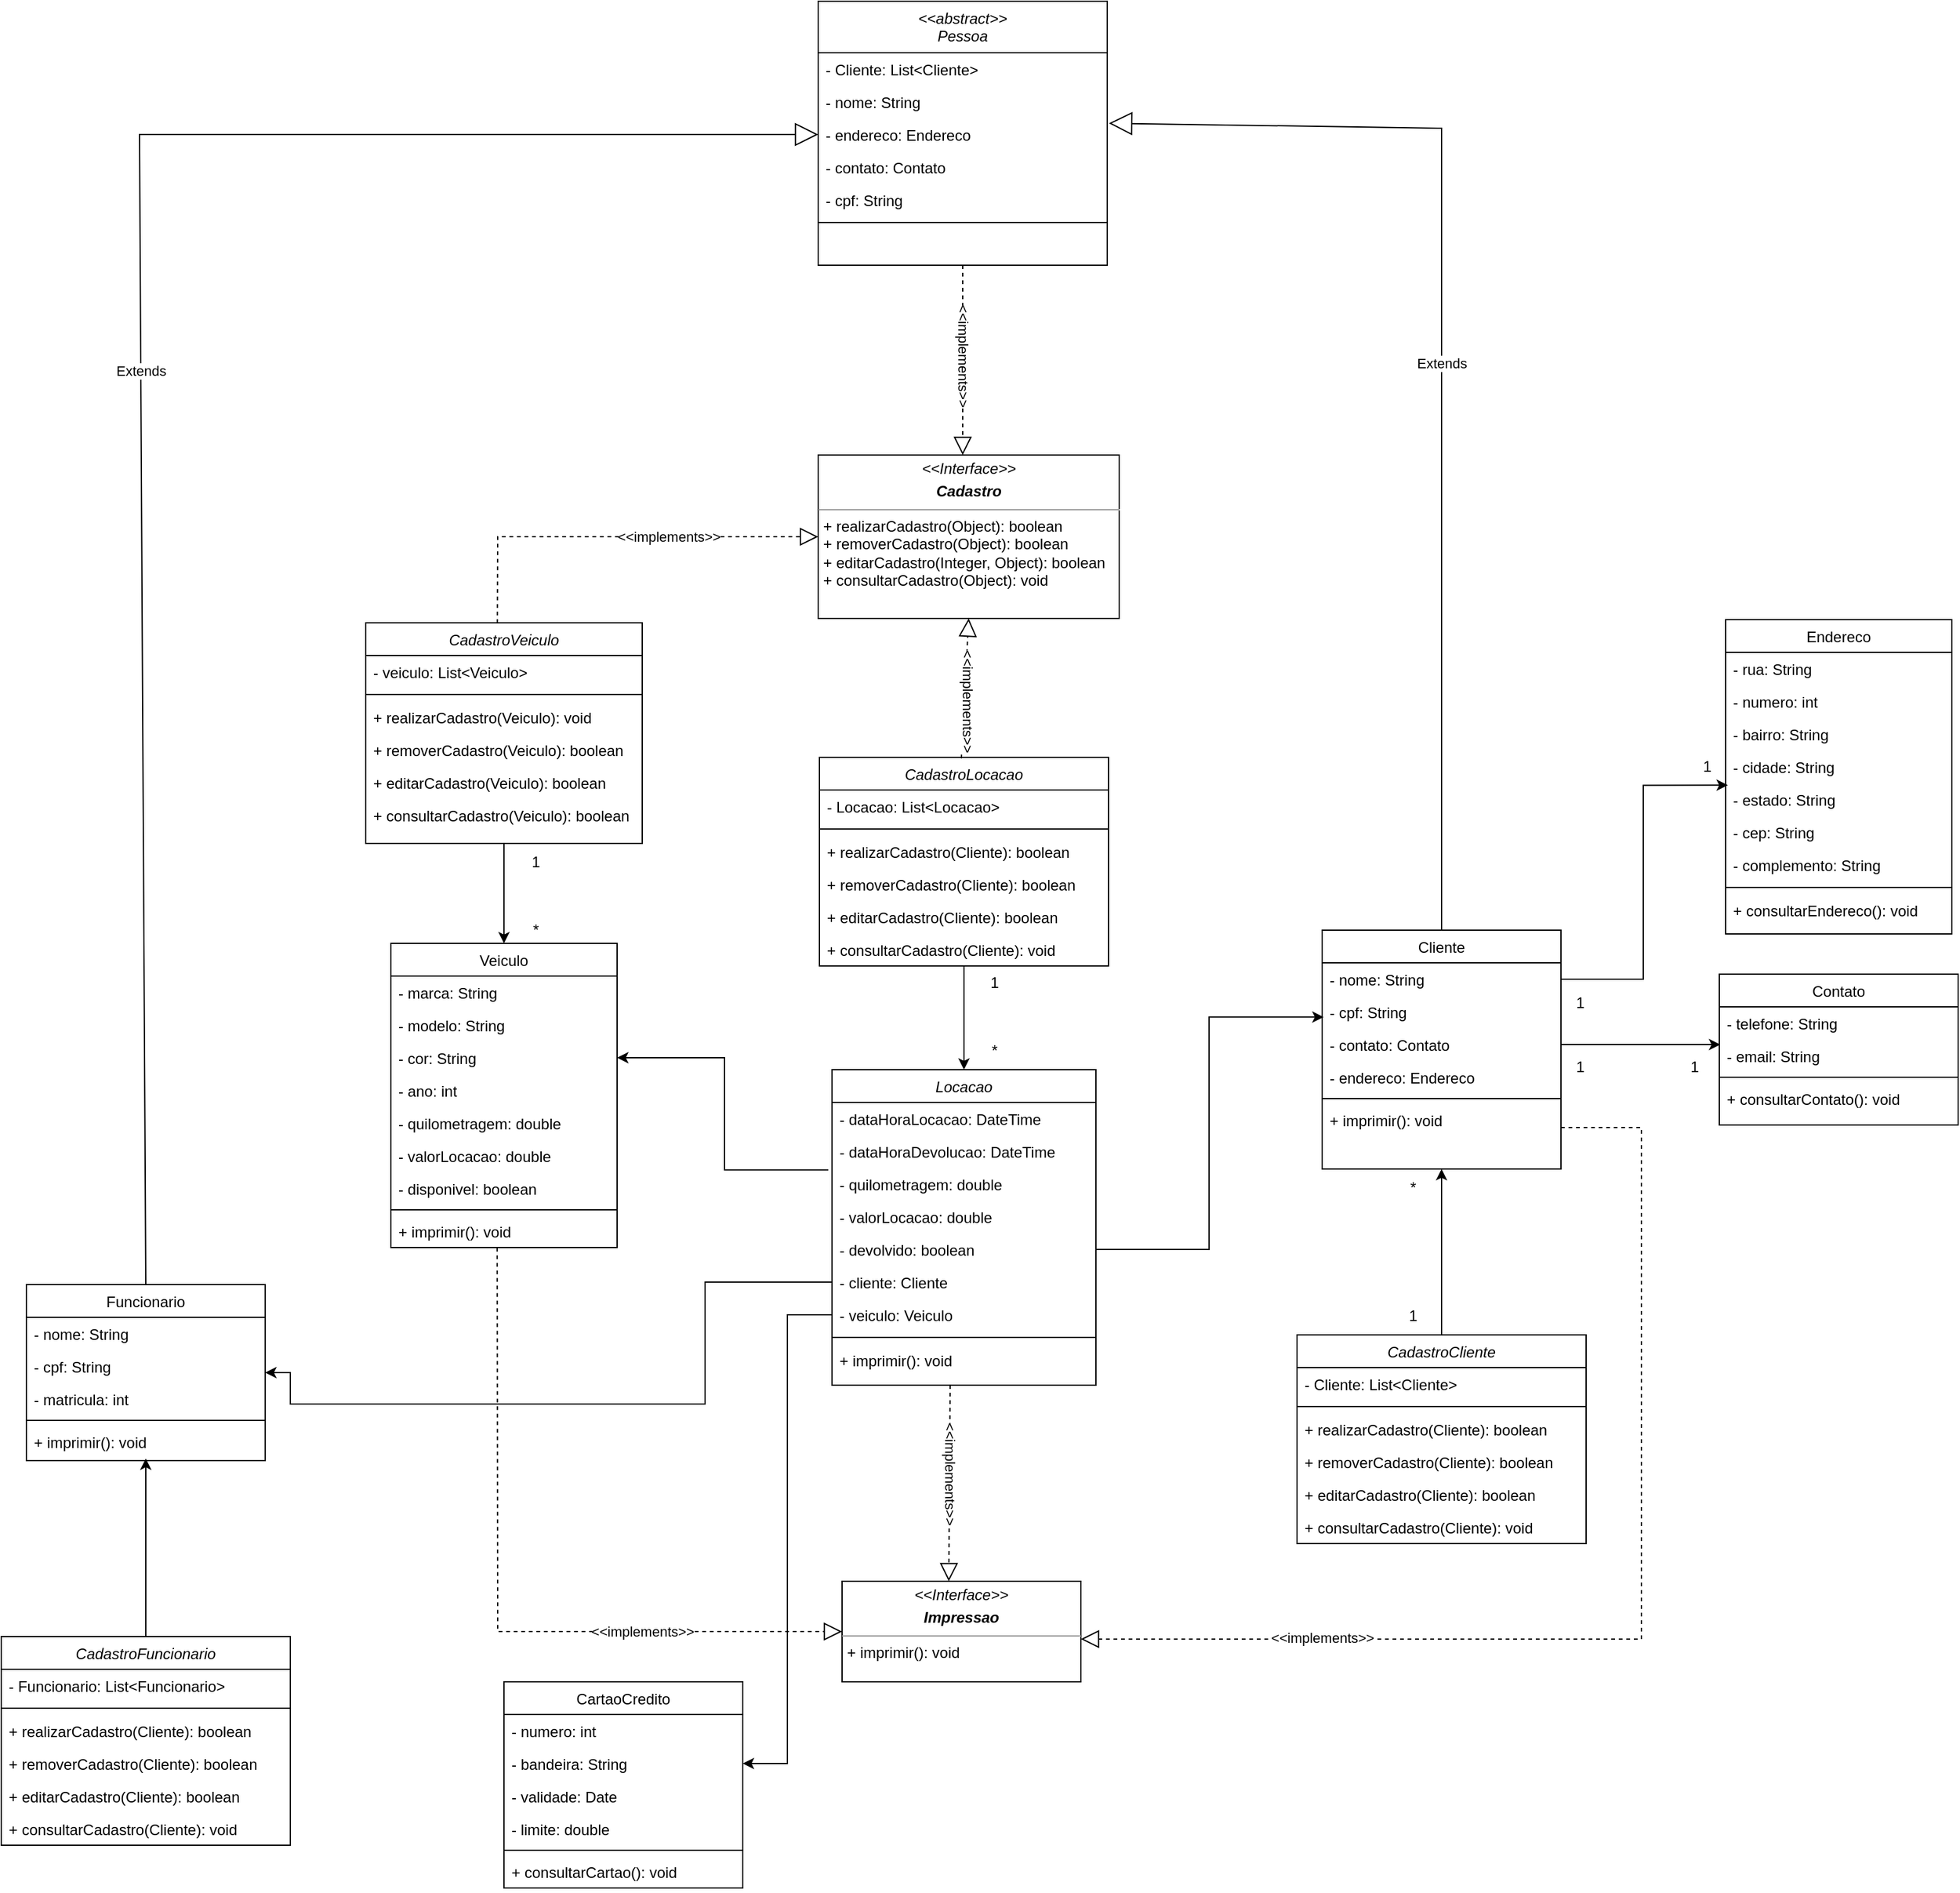 <mxfile version="20.4.0" type="device"><diagram id="C5RBs43oDa-KdzZeNtuy" name="Page-1"><mxGraphModel dx="471" dy="1360" grid="1" gridSize="10" guides="1" tooltips="1" connect="1" arrows="1" fold="1" page="1" pageScale="1" pageWidth="827" pageHeight="1169" math="0" shadow="0"><root><mxCell id="WIyWlLk6GJQsqaUBKTNV-0"/><mxCell id="WIyWlLk6GJQsqaUBKTNV-1" parent="WIyWlLk6GJQsqaUBKTNV-0"/><mxCell id="zkfFHV4jXpPFQw0GAbJ--0" value="Locacao" style="swimlane;fontStyle=2;align=center;verticalAlign=top;childLayout=stackLayout;horizontal=1;startSize=26;horizontalStack=0;resizeParent=1;resizeLast=0;collapsible=1;marginBottom=0;rounded=0;shadow=0;strokeWidth=1;" parent="WIyWlLk6GJQsqaUBKTNV-1" vertex="1"><mxGeometry x="761" y="539" width="210" height="251" as="geometry"><mxRectangle x="230" y="140" width="160" height="26" as="alternateBounds"/></mxGeometry></mxCell><mxCell id="zkfFHV4jXpPFQw0GAbJ--1" value="- dataHoraLocacao: DateTime" style="text;align=left;verticalAlign=top;spacingLeft=4;spacingRight=4;overflow=hidden;rotatable=0;points=[[0,0.5],[1,0.5]];portConstraint=eastwest;" parent="zkfFHV4jXpPFQw0GAbJ--0" vertex="1"><mxGeometry y="26" width="210" height="26" as="geometry"/></mxCell><mxCell id="zkfFHV4jXpPFQw0GAbJ--2" value="- dataHoraDevolucao: DateTime" style="text;align=left;verticalAlign=top;spacingLeft=4;spacingRight=4;overflow=hidden;rotatable=0;points=[[0,0.5],[1,0.5]];portConstraint=eastwest;rounded=0;shadow=0;html=0;" parent="zkfFHV4jXpPFQw0GAbJ--0" vertex="1"><mxGeometry y="52" width="210" height="26" as="geometry"/></mxCell><mxCell id="zkfFHV4jXpPFQw0GAbJ--3" value="- quilometragem: double" style="text;align=left;verticalAlign=top;spacingLeft=4;spacingRight=4;overflow=hidden;rotatable=0;points=[[0,0.5],[1,0.5]];portConstraint=eastwest;rounded=0;shadow=0;html=0;" parent="zkfFHV4jXpPFQw0GAbJ--0" vertex="1"><mxGeometry y="78" width="210" height="26" as="geometry"/></mxCell><mxCell id="_Q_hSxF_8a4slkH18gE_-20" value="- valorLocacao: double" style="text;align=left;verticalAlign=top;spacingLeft=4;spacingRight=4;overflow=hidden;rotatable=0;points=[[0,0.5],[1,0.5]];portConstraint=eastwest;rounded=0;shadow=0;html=0;" parent="zkfFHV4jXpPFQw0GAbJ--0" vertex="1"><mxGeometry y="104" width="210" height="26" as="geometry"/></mxCell><mxCell id="_Q_hSxF_8a4slkH18gE_-21" value="- devolvido: boolean" style="text;align=left;verticalAlign=top;spacingLeft=4;spacingRight=4;overflow=hidden;rotatable=0;points=[[0,0.5],[1,0.5]];portConstraint=eastwest;rounded=0;shadow=0;html=0;" parent="zkfFHV4jXpPFQw0GAbJ--0" vertex="1"><mxGeometry y="130" width="210" height="26" as="geometry"/></mxCell><mxCell id="_Q_hSxF_8a4slkH18gE_-22" value="- cliente: Cliente" style="text;align=left;verticalAlign=top;spacingLeft=4;spacingRight=4;overflow=hidden;rotatable=0;points=[[0,0.5],[1,0.5]];portConstraint=eastwest;rounded=0;shadow=0;html=0;" parent="zkfFHV4jXpPFQw0GAbJ--0" vertex="1"><mxGeometry y="156" width="210" height="26" as="geometry"/></mxCell><mxCell id="_Q_hSxF_8a4slkH18gE_-23" value="- veiculo: Veiculo" style="text;align=left;verticalAlign=top;spacingLeft=4;spacingRight=4;overflow=hidden;rotatable=0;points=[[0,0.5],[1,0.5]];portConstraint=eastwest;rounded=0;shadow=0;html=0;" parent="zkfFHV4jXpPFQw0GAbJ--0" vertex="1"><mxGeometry y="182" width="210" height="26" as="geometry"/></mxCell><mxCell id="zkfFHV4jXpPFQw0GAbJ--4" value="" style="line;html=1;strokeWidth=1;align=left;verticalAlign=middle;spacingTop=-1;spacingLeft=3;spacingRight=3;rotatable=0;labelPosition=right;points=[];portConstraint=eastwest;" parent="zkfFHV4jXpPFQw0GAbJ--0" vertex="1"><mxGeometry y="208" width="210" height="10" as="geometry"/></mxCell><mxCell id="A6LxUW8nkAcVUWjHIqVS-30" value="+ imprimir(): void&#10;" style="text;align=left;verticalAlign=top;spacingLeft=4;spacingRight=4;overflow=hidden;rotatable=0;points=[[0,0.5],[1,0.5]];portConstraint=eastwest;" vertex="1" parent="zkfFHV4jXpPFQw0GAbJ--0"><mxGeometry y="218" width="210" height="26" as="geometry"/></mxCell><mxCell id="zkfFHV4jXpPFQw0GAbJ--6" value="Veiculo" style="swimlane;fontStyle=0;align=center;verticalAlign=top;childLayout=stackLayout;horizontal=1;startSize=26;horizontalStack=0;resizeParent=1;resizeLast=0;collapsible=1;marginBottom=0;rounded=0;shadow=0;strokeWidth=1;" parent="WIyWlLk6GJQsqaUBKTNV-1" vertex="1"><mxGeometry x="410" y="438.5" width="180" height="242" as="geometry"><mxRectangle x="130" y="380" width="160" height="26" as="alternateBounds"/></mxGeometry></mxCell><mxCell id="zkfFHV4jXpPFQw0GAbJ--7" value="- marca: String" style="text;align=left;verticalAlign=top;spacingLeft=4;spacingRight=4;overflow=hidden;rotatable=0;points=[[0,0.5],[1,0.5]];portConstraint=eastwest;" parent="zkfFHV4jXpPFQw0GAbJ--6" vertex="1"><mxGeometry y="26" width="180" height="26" as="geometry"/></mxCell><mxCell id="zkfFHV4jXpPFQw0GAbJ--8" value="- modelo: String" style="text;align=left;verticalAlign=top;spacingLeft=4;spacingRight=4;overflow=hidden;rotatable=0;points=[[0,0.5],[1,0.5]];portConstraint=eastwest;rounded=0;shadow=0;html=0;" parent="zkfFHV4jXpPFQw0GAbJ--6" vertex="1"><mxGeometry y="52" width="180" height="26" as="geometry"/></mxCell><mxCell id="_Q_hSxF_8a4slkH18gE_-10" value="- cor: String" style="text;align=left;verticalAlign=top;spacingLeft=4;spacingRight=4;overflow=hidden;rotatable=0;points=[[0,0.5],[1,0.5]];portConstraint=eastwest;" parent="zkfFHV4jXpPFQw0GAbJ--6" vertex="1"><mxGeometry y="78" width="180" height="26" as="geometry"/></mxCell><mxCell id="_Q_hSxF_8a4slkH18gE_-13" value="- ano: int" style="text;align=left;verticalAlign=top;spacingLeft=4;spacingRight=4;overflow=hidden;rotatable=0;points=[[0,0.5],[1,0.5]];portConstraint=eastwest;" parent="zkfFHV4jXpPFQw0GAbJ--6" vertex="1"><mxGeometry y="104" width="180" height="26" as="geometry"/></mxCell><mxCell id="_Q_hSxF_8a4slkH18gE_-12" value="- quilometragem: double" style="text;align=left;verticalAlign=top;spacingLeft=4;spacingRight=4;overflow=hidden;rotatable=0;points=[[0,0.5],[1,0.5]];portConstraint=eastwest;" parent="zkfFHV4jXpPFQw0GAbJ--6" vertex="1"><mxGeometry y="130" width="180" height="26" as="geometry"/></mxCell><mxCell id="0unhIyYzkTgZOt4QVJl3-0" value="- valorLocacao: double" style="text;align=left;verticalAlign=top;spacingLeft=4;spacingRight=4;overflow=hidden;rotatable=0;points=[[0,0.5],[1,0.5]];portConstraint=eastwest;" parent="zkfFHV4jXpPFQw0GAbJ--6" vertex="1"><mxGeometry y="156" width="180" height="26" as="geometry"/></mxCell><mxCell id="_Q_hSxF_8a4slkH18gE_-11" value="- disponivel: boolean" style="text;align=left;verticalAlign=top;spacingLeft=4;spacingRight=4;overflow=hidden;rotatable=0;points=[[0,0.5],[1,0.5]];portConstraint=eastwest;" parent="zkfFHV4jXpPFQw0GAbJ--6" vertex="1"><mxGeometry y="182" width="180" height="26" as="geometry"/></mxCell><mxCell id="zkfFHV4jXpPFQw0GAbJ--9" value="" style="line;html=1;strokeWidth=1;align=left;verticalAlign=middle;spacingTop=-1;spacingLeft=3;spacingRight=3;rotatable=0;labelPosition=right;points=[];portConstraint=eastwest;" parent="zkfFHV4jXpPFQw0GAbJ--6" vertex="1"><mxGeometry y="208" width="180" height="8" as="geometry"/></mxCell><mxCell id="_Q_hSxF_8a4slkH18gE_-15" value="+ imprimir(): void&#10;" style="text;align=left;verticalAlign=top;spacingLeft=4;spacingRight=4;overflow=hidden;rotatable=0;points=[[0,0.5],[1,0.5]];portConstraint=eastwest;" parent="zkfFHV4jXpPFQw0GAbJ--6" vertex="1"><mxGeometry y="216" width="180" height="26" as="geometry"/></mxCell><mxCell id="zkfFHV4jXpPFQw0GAbJ--13" value="Endereco" style="swimlane;fontStyle=0;align=center;verticalAlign=top;childLayout=stackLayout;horizontal=1;startSize=26;horizontalStack=0;resizeParent=1;resizeLast=0;collapsible=1;marginBottom=0;rounded=0;shadow=0;strokeWidth=1;" parent="WIyWlLk6GJQsqaUBKTNV-1" vertex="1"><mxGeometry x="1472" y="181" width="180" height="250" as="geometry"><mxRectangle x="340" y="380" width="170" height="26" as="alternateBounds"/></mxGeometry></mxCell><mxCell id="_Q_hSxF_8a4slkH18gE_-43" value="- rua: String" style="text;align=left;verticalAlign=top;spacingLeft=4;spacingRight=4;overflow=hidden;rotatable=0;points=[[0,0.5],[1,0.5]];portConstraint=eastwest;rounded=0;shadow=0;html=0;" parent="zkfFHV4jXpPFQw0GAbJ--13" vertex="1"><mxGeometry y="26" width="180" height="26" as="geometry"/></mxCell><mxCell id="_Q_hSxF_8a4slkH18gE_-42" value="- numero: int" style="text;align=left;verticalAlign=top;spacingLeft=4;spacingRight=4;overflow=hidden;rotatable=0;points=[[0,0.5],[1,0.5]];portConstraint=eastwest;rounded=0;shadow=0;html=0;" parent="zkfFHV4jXpPFQw0GAbJ--13" vertex="1"><mxGeometry y="52" width="180" height="26" as="geometry"/></mxCell><mxCell id="_Q_hSxF_8a4slkH18gE_-41" value="- bairro: String" style="text;align=left;verticalAlign=top;spacingLeft=4;spacingRight=4;overflow=hidden;rotatable=0;points=[[0,0.5],[1,0.5]];portConstraint=eastwest;rounded=0;shadow=0;html=0;" parent="zkfFHV4jXpPFQw0GAbJ--13" vertex="1"><mxGeometry y="78" width="180" height="26" as="geometry"/></mxCell><mxCell id="_Q_hSxF_8a4slkH18gE_-40" value="- cidade: String" style="text;align=left;verticalAlign=top;spacingLeft=4;spacingRight=4;overflow=hidden;rotatable=0;points=[[0,0.5],[1,0.5]];portConstraint=eastwest;" parent="zkfFHV4jXpPFQw0GAbJ--13" vertex="1"><mxGeometry y="104" width="180" height="26" as="geometry"/></mxCell><mxCell id="_Q_hSxF_8a4slkH18gE_-44" value="- estado: String" style="text;align=left;verticalAlign=top;spacingLeft=4;spacingRight=4;overflow=hidden;rotatable=0;points=[[0,0.5],[1,0.5]];portConstraint=eastwest;" parent="zkfFHV4jXpPFQw0GAbJ--13" vertex="1"><mxGeometry y="130" width="180" height="26" as="geometry"/></mxCell><mxCell id="_Q_hSxF_8a4slkH18gE_-45" value="- cep: String" style="text;align=left;verticalAlign=top;spacingLeft=4;spacingRight=4;overflow=hidden;rotatable=0;points=[[0,0.5],[1,0.5]];portConstraint=eastwest;" parent="zkfFHV4jXpPFQw0GAbJ--13" vertex="1"><mxGeometry y="156" width="180" height="26" as="geometry"/></mxCell><mxCell id="_Q_hSxF_8a4slkH18gE_-46" value="- complemento: String" style="text;align=left;verticalAlign=top;spacingLeft=4;spacingRight=4;overflow=hidden;rotatable=0;points=[[0,0.5],[1,0.5]];portConstraint=eastwest;" parent="zkfFHV4jXpPFQw0GAbJ--13" vertex="1"><mxGeometry y="182" width="180" height="26" as="geometry"/></mxCell><mxCell id="zkfFHV4jXpPFQw0GAbJ--15" value="" style="line;html=1;strokeWidth=1;align=left;verticalAlign=middle;spacingTop=-1;spacingLeft=3;spacingRight=3;rotatable=0;labelPosition=right;points=[];portConstraint=eastwest;" parent="zkfFHV4jXpPFQw0GAbJ--13" vertex="1"><mxGeometry y="208" width="180" height="10" as="geometry"/></mxCell><mxCell id="_Q_hSxF_8a4slkH18gE_-47" value="+ consultarEndereco(): void&#10;" style="text;align=left;verticalAlign=top;spacingLeft=4;spacingRight=4;overflow=hidden;rotatable=0;points=[[0,0.5],[1,0.5]];portConstraint=eastwest;" parent="zkfFHV4jXpPFQw0GAbJ--13" vertex="1"><mxGeometry y="218" width="180" height="26" as="geometry"/></mxCell><mxCell id="zkfFHV4jXpPFQw0GAbJ--17" value="Cliente" style="swimlane;fontStyle=0;align=center;verticalAlign=top;childLayout=stackLayout;horizontal=1;startSize=26;horizontalStack=0;resizeParent=1;resizeLast=0;collapsible=1;marginBottom=0;rounded=0;shadow=0;strokeWidth=1;" parent="WIyWlLk6GJQsqaUBKTNV-1" vertex="1"><mxGeometry x="1151" y="428" width="190" height="190" as="geometry"><mxRectangle x="550" y="140" width="160" height="26" as="alternateBounds"/></mxGeometry></mxCell><mxCell id="zkfFHV4jXpPFQw0GAbJ--18" value="- nome: String" style="text;align=left;verticalAlign=top;spacingLeft=4;spacingRight=4;overflow=hidden;rotatable=0;points=[[0,0.5],[1,0.5]];portConstraint=eastwest;" parent="zkfFHV4jXpPFQw0GAbJ--17" vertex="1"><mxGeometry y="26" width="190" height="26" as="geometry"/></mxCell><mxCell id="zkfFHV4jXpPFQw0GAbJ--19" value="- cpf: String" style="text;align=left;verticalAlign=top;spacingLeft=4;spacingRight=4;overflow=hidden;rotatable=0;points=[[0,0.5],[1,0.5]];portConstraint=eastwest;rounded=0;shadow=0;html=0;" parent="zkfFHV4jXpPFQw0GAbJ--17" vertex="1"><mxGeometry y="52" width="190" height="26" as="geometry"/></mxCell><mxCell id="zkfFHV4jXpPFQw0GAbJ--20" value="- contato: Contato" style="text;align=left;verticalAlign=top;spacingLeft=4;spacingRight=4;overflow=hidden;rotatable=0;points=[[0,0.5],[1,0.5]];portConstraint=eastwest;rounded=0;shadow=0;html=0;" parent="zkfFHV4jXpPFQw0GAbJ--17" vertex="1"><mxGeometry y="78" width="190" height="26" as="geometry"/></mxCell><mxCell id="zkfFHV4jXpPFQw0GAbJ--21" value="- endereco: Endereco" style="text;align=left;verticalAlign=top;spacingLeft=4;spacingRight=4;overflow=hidden;rotatable=0;points=[[0,0.5],[1,0.5]];portConstraint=eastwest;rounded=0;shadow=0;html=0;" parent="zkfFHV4jXpPFQw0GAbJ--17" vertex="1"><mxGeometry y="104" width="190" height="26" as="geometry"/></mxCell><mxCell id="zkfFHV4jXpPFQw0GAbJ--23" value="" style="line;html=1;strokeWidth=1;align=left;verticalAlign=middle;spacingTop=-1;spacingLeft=3;spacingRight=3;rotatable=0;labelPosition=right;points=[];portConstraint=eastwest;" parent="zkfFHV4jXpPFQw0GAbJ--17" vertex="1"><mxGeometry y="130" width="190" height="8" as="geometry"/></mxCell><mxCell id="zkfFHV4jXpPFQw0GAbJ--25" value="+ imprimir(): void&#10;" style="text;align=left;verticalAlign=top;spacingLeft=4;spacingRight=4;overflow=hidden;rotatable=0;points=[[0,0.5],[1,0.5]];portConstraint=eastwest;" parent="zkfFHV4jXpPFQw0GAbJ--17" vertex="1"><mxGeometry y="138" width="190" height="26" as="geometry"/></mxCell><mxCell id="_Q_hSxF_8a4slkH18gE_-1" value="Contato" style="swimlane;fontStyle=0;align=center;verticalAlign=top;childLayout=stackLayout;horizontal=1;startSize=26;horizontalStack=0;resizeParent=1;resizeLast=0;collapsible=1;marginBottom=0;rounded=0;shadow=0;strokeWidth=1;" parent="WIyWlLk6GJQsqaUBKTNV-1" vertex="1"><mxGeometry x="1467" y="463" width="190" height="120" as="geometry"><mxRectangle x="340" y="380" width="170" height="26" as="alternateBounds"/></mxGeometry></mxCell><mxCell id="_Q_hSxF_8a4slkH18gE_-35" value="- telefone: String" style="text;align=left;verticalAlign=top;spacingLeft=4;spacingRight=4;overflow=hidden;rotatable=0;points=[[0,0.5],[1,0.5]];portConstraint=eastwest;" parent="_Q_hSxF_8a4slkH18gE_-1" vertex="1"><mxGeometry y="26" width="190" height="26" as="geometry"/></mxCell><mxCell id="_Q_hSxF_8a4slkH18gE_-36" value="- email: String" style="text;align=left;verticalAlign=top;spacingLeft=4;spacingRight=4;overflow=hidden;rotatable=0;points=[[0,0.5],[1,0.5]];portConstraint=eastwest;rounded=0;shadow=0;html=0;" parent="_Q_hSxF_8a4slkH18gE_-1" vertex="1"><mxGeometry y="52" width="190" height="26" as="geometry"/></mxCell><mxCell id="_Q_hSxF_8a4slkH18gE_-3" value="" style="line;html=1;strokeWidth=1;align=left;verticalAlign=middle;spacingTop=-1;spacingLeft=3;spacingRight=3;rotatable=0;labelPosition=right;points=[];portConstraint=eastwest;" parent="_Q_hSxF_8a4slkH18gE_-1" vertex="1"><mxGeometry y="78" width="190" height="8" as="geometry"/></mxCell><mxCell id="_Q_hSxF_8a4slkH18gE_-39" value="+ consultarContato(): void&#10;" style="text;align=left;verticalAlign=top;spacingLeft=4;spacingRight=4;overflow=hidden;rotatable=0;points=[[0,0.5],[1,0.5]];portConstraint=eastwest;" parent="_Q_hSxF_8a4slkH18gE_-1" vertex="1"><mxGeometry y="86" width="190" height="26" as="geometry"/></mxCell><mxCell id="_Q_hSxF_8a4slkH18gE_-86" style="edgeStyle=orthogonalEdgeStyle;rounded=0;orthogonalLoop=1;jettySize=auto;html=1;entryX=0.5;entryY=0;entryDx=0;entryDy=0;" parent="WIyWlLk6GJQsqaUBKTNV-1" source="_Q_hSxF_8a4slkH18gE_-50" target="zkfFHV4jXpPFQw0GAbJ--6" edge="1"><mxGeometry relative="1" as="geometry"/></mxCell><mxCell id="_Q_hSxF_8a4slkH18gE_-50" value="CadastroVeiculo" style="swimlane;fontStyle=2;align=center;verticalAlign=top;childLayout=stackLayout;horizontal=1;startSize=26;horizontalStack=0;resizeParent=1;resizeLast=0;collapsible=1;marginBottom=0;rounded=0;shadow=0;strokeWidth=1;" parent="WIyWlLk6GJQsqaUBKTNV-1" vertex="1"><mxGeometry x="390" y="183.5" width="220" height="175.5" as="geometry"><mxRectangle x="230" y="140" width="160" height="26" as="alternateBounds"/></mxGeometry></mxCell><mxCell id="_Q_hSxF_8a4slkH18gE_-51" value="- veiculo: List&lt;Veiculo&gt;" style="text;align=left;verticalAlign=top;spacingLeft=4;spacingRight=4;overflow=hidden;rotatable=0;points=[[0,0.5],[1,0.5]];portConstraint=eastwest;" parent="_Q_hSxF_8a4slkH18gE_-50" vertex="1"><mxGeometry y="26" width="220" height="26" as="geometry"/></mxCell><mxCell id="_Q_hSxF_8a4slkH18gE_-58" value="" style="line;html=1;strokeWidth=1;align=left;verticalAlign=middle;spacingTop=-1;spacingLeft=3;spacingRight=3;rotatable=0;labelPosition=right;points=[];portConstraint=eastwest;" parent="_Q_hSxF_8a4slkH18gE_-50" vertex="1"><mxGeometry y="52" width="220" height="10" as="geometry"/></mxCell><mxCell id="A6LxUW8nkAcVUWjHIqVS-10" value="+ realizarCadastro(Veiculo): void" style="text;align=left;verticalAlign=top;spacingLeft=4;spacingRight=4;overflow=hidden;rotatable=0;points=[[0,0.5],[1,0.5]];portConstraint=eastwest;rounded=0;shadow=0;html=0;" vertex="1" parent="_Q_hSxF_8a4slkH18gE_-50"><mxGeometry y="62" width="220" height="26" as="geometry"/></mxCell><mxCell id="A6LxUW8nkAcVUWjHIqVS-8" value="+ removerCadastro(Veiculo): boolean" style="text;align=left;verticalAlign=top;spacingLeft=4;spacingRight=4;overflow=hidden;rotatable=0;points=[[0,0.5],[1,0.5]];portConstraint=eastwest;rounded=0;shadow=0;html=0;" vertex="1" parent="_Q_hSxF_8a4slkH18gE_-50"><mxGeometry y="88" width="220" height="26" as="geometry"/></mxCell><mxCell id="A6LxUW8nkAcVUWjHIqVS-9" value="+ editarCadastro(Veiculo): boolean" style="text;align=left;verticalAlign=top;spacingLeft=4;spacingRight=4;overflow=hidden;rotatable=0;points=[[0,0.5],[1,0.5]];portConstraint=eastwest;rounded=0;shadow=0;html=0;" vertex="1" parent="_Q_hSxF_8a4slkH18gE_-50"><mxGeometry y="114" width="220" height="26" as="geometry"/></mxCell><mxCell id="A6LxUW8nkAcVUWjHIqVS-7" value="+ consultarCadastro(Veiculo): boolean" style="text;align=left;verticalAlign=top;spacingLeft=4;spacingRight=4;overflow=hidden;rotatable=0;points=[[0,0.5],[1,0.5]];portConstraint=eastwest;rounded=0;shadow=0;html=0;" vertex="1" parent="_Q_hSxF_8a4slkH18gE_-50"><mxGeometry y="140" width="220" height="26" as="geometry"/></mxCell><mxCell id="A6LxUW8nkAcVUWjHIqVS-84" style="edgeStyle=orthogonalEdgeStyle;rounded=0;orthogonalLoop=1;jettySize=auto;html=1;entryX=0.5;entryY=1;entryDx=0;entryDy=0;" edge="1" parent="WIyWlLk6GJQsqaUBKTNV-1" source="_Q_hSxF_8a4slkH18gE_-72" target="zkfFHV4jXpPFQw0GAbJ--17"><mxGeometry relative="1" as="geometry"/></mxCell><mxCell id="_Q_hSxF_8a4slkH18gE_-72" value="CadastroCliente" style="swimlane;fontStyle=2;align=center;verticalAlign=top;childLayout=stackLayout;horizontal=1;startSize=26;horizontalStack=0;resizeParent=1;resizeLast=0;collapsible=1;marginBottom=0;rounded=0;shadow=0;strokeWidth=1;" parent="WIyWlLk6GJQsqaUBKTNV-1" vertex="1"><mxGeometry x="1131" y="750" width="230" height="166" as="geometry"><mxRectangle x="230" y="140" width="160" height="26" as="alternateBounds"/></mxGeometry></mxCell><mxCell id="_Q_hSxF_8a4slkH18gE_-73" value="- Cliente: List&lt;Cliente&gt;" style="text;align=left;verticalAlign=top;spacingLeft=4;spacingRight=4;overflow=hidden;rotatable=0;points=[[0,0.5],[1,0.5]];portConstraint=eastwest;" parent="_Q_hSxF_8a4slkH18gE_-72" vertex="1"><mxGeometry y="26" width="230" height="26" as="geometry"/></mxCell><mxCell id="_Q_hSxF_8a4slkH18gE_-74" value="" style="line;html=1;strokeWidth=1;align=left;verticalAlign=middle;spacingTop=-1;spacingLeft=3;spacingRight=3;rotatable=0;labelPosition=right;points=[];portConstraint=eastwest;" parent="_Q_hSxF_8a4slkH18gE_-72" vertex="1"><mxGeometry y="52" width="230" height="10" as="geometry"/></mxCell><mxCell id="_Q_hSxF_8a4slkH18gE_-75" value="+ realizarCadastro(Cliente): boolean" style="text;align=left;verticalAlign=top;spacingLeft=4;spacingRight=4;overflow=hidden;rotatable=0;points=[[0,0.5],[1,0.5]];portConstraint=eastwest;rounded=0;shadow=0;html=0;" parent="_Q_hSxF_8a4slkH18gE_-72" vertex="1"><mxGeometry y="62" width="230" height="26" as="geometry"/></mxCell><mxCell id="_Q_hSxF_8a4slkH18gE_-76" value="+ removerCadastro(Cliente): boolean" style="text;align=left;verticalAlign=top;spacingLeft=4;spacingRight=4;overflow=hidden;rotatable=0;points=[[0,0.5],[1,0.5]];portConstraint=eastwest;rounded=0;shadow=0;html=0;" parent="_Q_hSxF_8a4slkH18gE_-72" vertex="1"><mxGeometry y="88" width="230" height="26" as="geometry"/></mxCell><mxCell id="4RBHg02hK_926Zraigby-2" value="+ editarCadastro(Cliente): boolean" style="text;align=left;verticalAlign=top;spacingLeft=4;spacingRight=4;overflow=hidden;rotatable=0;points=[[0,0.5],[1,0.5]];portConstraint=eastwest;rounded=0;shadow=0;html=0;" parent="_Q_hSxF_8a4slkH18gE_-72" vertex="1"><mxGeometry y="114" width="230" height="26" as="geometry"/></mxCell><mxCell id="A6LxUW8nkAcVUWjHIqVS-5" value="+ consultarCadastro(Cliente): void" style="text;align=left;verticalAlign=top;spacingLeft=4;spacingRight=4;overflow=hidden;rotatable=0;points=[[0,0.5],[1,0.5]];portConstraint=eastwest;rounded=0;shadow=0;html=0;" vertex="1" parent="_Q_hSxF_8a4slkH18gE_-72"><mxGeometry y="140" width="230" height="26" as="geometry"/></mxCell><mxCell id="4RBHg02hK_926Zraigby-4" value="*" style="text;html=1;align=center;verticalAlign=middle;resizable=0;points=[];autosize=1;strokeColor=none;fillColor=none;" parent="WIyWlLk6GJQsqaUBKTNV-1" vertex="1"><mxGeometry x="510" y="412.5" width="30" height="30" as="geometry"/></mxCell><mxCell id="4RBHg02hK_926Zraigby-5" value="1" style="text;html=1;align=center;verticalAlign=middle;resizable=0;points=[];autosize=1;strokeColor=none;fillColor=none;" parent="WIyWlLk6GJQsqaUBKTNV-1" vertex="1"><mxGeometry x="510" y="358.5" width="30" height="30" as="geometry"/></mxCell><mxCell id="4RBHg02hK_926Zraigby-12" style="edgeStyle=orthogonalEdgeStyle;rounded=0;orthogonalLoop=1;jettySize=auto;html=1;entryX=0.01;entryY=0.064;entryDx=0;entryDy=0;entryPerimeter=0;exitX=1;exitY=0.5;exitDx=0;exitDy=0;" parent="WIyWlLk6GJQsqaUBKTNV-1" source="zkfFHV4jXpPFQw0GAbJ--18" target="_Q_hSxF_8a4slkH18gE_-44" edge="1"><mxGeometry relative="1" as="geometry"/></mxCell><mxCell id="4RBHg02hK_926Zraigby-14" value="*" style="text;html=1;align=center;verticalAlign=middle;resizable=0;points=[];autosize=1;strokeColor=none;fillColor=none;" parent="WIyWlLk6GJQsqaUBKTNV-1" vertex="1"><mxGeometry x="1208" y="618" width="30" height="30" as="geometry"/></mxCell><mxCell id="4RBHg02hK_926Zraigby-15" value="1" style="text;html=1;align=center;verticalAlign=middle;resizable=0;points=[];autosize=1;strokeColor=none;fillColor=none;" parent="WIyWlLk6GJQsqaUBKTNV-1" vertex="1"><mxGeometry x="1208" y="720" width="30" height="30" as="geometry"/></mxCell><mxCell id="4RBHg02hK_926Zraigby-16" value="1" style="text;html=1;align=center;verticalAlign=middle;resizable=0;points=[];autosize=1;strokeColor=none;fillColor=none;" parent="WIyWlLk6GJQsqaUBKTNV-1" vertex="1"><mxGeometry x="1432" y="522" width="30" height="30" as="geometry"/></mxCell><mxCell id="4RBHg02hK_926Zraigby-17" value="1" style="text;html=1;align=center;verticalAlign=middle;resizable=0;points=[];autosize=1;strokeColor=none;fillColor=none;" parent="WIyWlLk6GJQsqaUBKTNV-1" vertex="1"><mxGeometry x="1341" y="522" width="30" height="30" as="geometry"/></mxCell><mxCell id="LqCeeHbM7CTlr3A_OiLY-0" value="&lt;p style=&quot;margin:0px;margin-top:4px;text-align:center;&quot;&gt;&lt;i&gt;&amp;lt;&amp;lt;Interface&amp;gt;&amp;gt;&lt;/i&gt;&lt;br&gt;&lt;/p&gt;&lt;p style=&quot;margin:0px;margin-top:4px;text-align:center;&quot;&gt;&lt;i&gt;&lt;b&gt;Impressao&lt;/b&gt;&lt;/i&gt;&lt;/p&gt;&lt;hr size=&quot;1&quot;&gt;&lt;p style=&quot;margin:0px;margin-left:4px;&quot;&gt;+ imprimir(): void&lt;br&gt;&lt;/p&gt;" style="verticalAlign=top;align=left;overflow=fill;fontSize=12;fontFamily=Helvetica;html=1;" parent="WIyWlLk6GJQsqaUBKTNV-1" vertex="1"><mxGeometry x="769" y="946" width="190" height="80" as="geometry"/></mxCell><mxCell id="LqCeeHbM7CTlr3A_OiLY-1" value="" style="endArrow=block;dashed=1;endFill=0;endSize=12;html=1;rounded=0;entryX=0;entryY=0.5;entryDx=0;entryDy=0;exitX=0.47;exitY=1.01;exitDx=0;exitDy=0;exitPerimeter=0;" parent="WIyWlLk6GJQsqaUBKTNV-1" source="_Q_hSxF_8a4slkH18gE_-15" target="LqCeeHbM7CTlr3A_OiLY-0" edge="1"><mxGeometry width="160" relative="1" as="geometry"><mxPoint x="452" y="764" as="sourcePoint"/><mxPoint x="932" y="810" as="targetPoint"/><Array as="points"><mxPoint x="495" y="986"/></Array></mxGeometry></mxCell><mxCell id="LqCeeHbM7CTlr3A_OiLY-3" value="&amp;lt;&amp;lt;implements&amp;gt;&amp;gt;" style="edgeLabel;html=1;align=center;verticalAlign=middle;resizable=0;points=[];" parent="LqCeeHbM7CTlr3A_OiLY-1" vertex="1" connectable="0"><mxGeometry x="-0.111" y="-2" relative="1" as="geometry"><mxPoint x="117" y="47" as="offset"/></mxGeometry></mxCell><mxCell id="LqCeeHbM7CTlr3A_OiLY-5" value="&lt;p style=&quot;margin:0px;margin-top:4px;text-align:center;&quot;&gt;&lt;i&gt;&amp;lt;&amp;lt;Interface&amp;gt;&amp;gt;&lt;/i&gt;&lt;br&gt;&lt;/p&gt;&lt;p style=&quot;margin:0px;margin-top:4px;text-align:center;&quot;&gt;&lt;b&gt;&lt;i&gt;Cadastro&lt;/i&gt;&lt;/b&gt;&lt;/p&gt;&lt;hr size=&quot;1&quot;&gt;&lt;p style=&quot;margin:0px;margin-left:4px;&quot;&gt;&lt;span style=&quot;background-color: initial;&quot;&gt;+ realizarCadastro(Object): boolean&lt;/span&gt;&lt;/p&gt;&lt;p style=&quot;margin:0px;margin-left:4px;&quot;&gt;&lt;span style=&quot;background-color: initial;&quot;&gt;+ removerCadastro(Object): boolean&lt;/span&gt;&lt;/p&gt;&lt;p style=&quot;margin:0px;margin-left:4px;&quot;&gt;&lt;span style=&quot;background-color: initial;&quot;&gt;+ editarCadastro(Integer, Object): boolean&lt;/span&gt;&lt;/p&gt;&lt;p style=&quot;margin:0px;margin-left:4px;&quot;&gt;&lt;span style=&quot;background-color: initial;&quot;&gt;+ consultarCadastro(Object): void&lt;/span&gt;&lt;/p&gt;&lt;p style=&quot;margin:0px;margin-left:4px;&quot;&gt;&lt;br&gt;&lt;/p&gt;" style="verticalAlign=top;align=left;overflow=fill;fontSize=12;fontFamily=Helvetica;html=1;" parent="WIyWlLk6GJQsqaUBKTNV-1" vertex="1"><mxGeometry x="750" y="50" width="239.5" height="130" as="geometry"/></mxCell><mxCell id="LqCeeHbM7CTlr3A_OiLY-6" value="" style="endArrow=block;dashed=1;endFill=0;endSize=12;html=1;rounded=0;entryX=0;entryY=0.5;entryDx=0;entryDy=0;exitX=0.476;exitY=0.001;exitDx=0;exitDy=0;exitPerimeter=0;" parent="WIyWlLk6GJQsqaUBKTNV-1" target="LqCeeHbM7CTlr3A_OiLY-5" edge="1" source="_Q_hSxF_8a4slkH18gE_-50"><mxGeometry width="160" relative="1" as="geometry"><mxPoint x="495" y="180" as="sourcePoint"/><mxPoint x="924" y="310.5" as="targetPoint"/><Array as="points"><mxPoint x="495" y="115"/></Array></mxGeometry></mxCell><mxCell id="LqCeeHbM7CTlr3A_OiLY-7" value="&amp;lt;&amp;lt;implements&amp;gt;&amp;gt;" style="edgeLabel;html=1;align=center;verticalAlign=middle;resizable=0;points=[];" parent="LqCeeHbM7CTlr3A_OiLY-6" vertex="1" connectable="0"><mxGeometry x="-0.111" y="-2" relative="1" as="geometry"><mxPoint x="60" y="-2" as="offset"/></mxGeometry></mxCell><mxCell id="LqCeeHbM7CTlr3A_OiLY-8" value="" style="endArrow=block;dashed=1;endFill=0;endSize=12;html=1;rounded=0;exitX=0.5;exitY=1;exitDx=0;exitDy=0;" parent="WIyWlLk6GJQsqaUBKTNV-1" source="A6LxUW8nkAcVUWjHIqVS-70" edge="1"><mxGeometry width="160" relative="1" as="geometry"><mxPoint x="1212" y="300" as="sourcePoint"/><mxPoint x="865" y="50" as="targetPoint"/><Array as="points"/></mxGeometry></mxCell><mxCell id="LqCeeHbM7CTlr3A_OiLY-9" value="&amp;lt;&amp;lt;implements&amp;gt;&amp;gt;" style="edgeLabel;html=1;align=center;verticalAlign=middle;resizable=0;points=[];rotation=90;" parent="LqCeeHbM7CTlr3A_OiLY-8" vertex="1" connectable="0"><mxGeometry x="0.148" y="-2" relative="1" as="geometry"><mxPoint x="3" y="-15" as="offset"/></mxGeometry></mxCell><mxCell id="9Jxvygb9W7miGPINHpn5-2" value="1" style="text;html=1;align=center;verticalAlign=middle;resizable=0;points=[];autosize=1;strokeColor=none;fillColor=none;" parent="WIyWlLk6GJQsqaUBKTNV-1" vertex="1"><mxGeometry x="1341" y="471" width="30" height="30" as="geometry"/></mxCell><mxCell id="9Jxvygb9W7miGPINHpn5-3" value="1" style="text;html=1;align=center;verticalAlign=middle;resizable=0;points=[];autosize=1;strokeColor=none;fillColor=none;" parent="WIyWlLk6GJQsqaUBKTNV-1" vertex="1"><mxGeometry x="1442" y="282.5" width="30" height="30" as="geometry"/></mxCell><mxCell id="A6LxUW8nkAcVUWjHIqVS-3" style="edgeStyle=orthogonalEdgeStyle;rounded=0;orthogonalLoop=1;jettySize=auto;html=1;exitX=-0.014;exitY=0.068;exitDx=0;exitDy=0;exitPerimeter=0;" edge="1" parent="WIyWlLk6GJQsqaUBKTNV-1" source="zkfFHV4jXpPFQw0GAbJ--3" target="_Q_hSxF_8a4slkH18gE_-10"><mxGeometry relative="1" as="geometry"><mxPoint x="615.0" y="523" as="targetPoint"/></mxGeometry></mxCell><mxCell id="A6LxUW8nkAcVUWjHIqVS-4" style="edgeStyle=orthogonalEdgeStyle;rounded=0;orthogonalLoop=1;jettySize=auto;html=1;entryX=0.006;entryY=0.659;entryDx=0;entryDy=0;entryPerimeter=0;exitX=1;exitY=0.5;exitDx=0;exitDy=0;" edge="1" parent="WIyWlLk6GJQsqaUBKTNV-1" source="_Q_hSxF_8a4slkH18gE_-21" target="zkfFHV4jXpPFQw0GAbJ--19"><mxGeometry relative="1" as="geometry"/></mxCell><mxCell id="A6LxUW8nkAcVUWjHIqVS-24" style="edgeStyle=orthogonalEdgeStyle;rounded=0;orthogonalLoop=1;jettySize=auto;html=1;entryX=0.5;entryY=0;entryDx=0;entryDy=0;" edge="1" parent="WIyWlLk6GJQsqaUBKTNV-1" source="A6LxUW8nkAcVUWjHIqVS-15" target="zkfFHV4jXpPFQw0GAbJ--0"><mxGeometry relative="1" as="geometry"/></mxCell><mxCell id="A6LxUW8nkAcVUWjHIqVS-15" value="CadastroLocacao" style="swimlane;fontStyle=2;align=center;verticalAlign=top;childLayout=stackLayout;horizontal=1;startSize=26;horizontalStack=0;resizeParent=1;resizeLast=0;collapsible=1;marginBottom=0;rounded=0;shadow=0;strokeWidth=1;" vertex="1" parent="WIyWlLk6GJQsqaUBKTNV-1"><mxGeometry x="751" y="290.5" width="230" height="166" as="geometry"><mxRectangle x="230" y="140" width="160" height="26" as="alternateBounds"/></mxGeometry></mxCell><mxCell id="A6LxUW8nkAcVUWjHIqVS-16" value="- Locacao: List&lt;Locacao&gt;" style="text;align=left;verticalAlign=top;spacingLeft=4;spacingRight=4;overflow=hidden;rotatable=0;points=[[0,0.5],[1,0.5]];portConstraint=eastwest;" vertex="1" parent="A6LxUW8nkAcVUWjHIqVS-15"><mxGeometry y="26" width="230" height="26" as="geometry"/></mxCell><mxCell id="A6LxUW8nkAcVUWjHIqVS-17" value="" style="line;html=1;strokeWidth=1;align=left;verticalAlign=middle;spacingTop=-1;spacingLeft=3;spacingRight=3;rotatable=0;labelPosition=right;points=[];portConstraint=eastwest;" vertex="1" parent="A6LxUW8nkAcVUWjHIqVS-15"><mxGeometry y="52" width="230" height="10" as="geometry"/></mxCell><mxCell id="A6LxUW8nkAcVUWjHIqVS-18" value="+ realizarCadastro(Cliente): boolean" style="text;align=left;verticalAlign=top;spacingLeft=4;spacingRight=4;overflow=hidden;rotatable=0;points=[[0,0.5],[1,0.5]];portConstraint=eastwest;rounded=0;shadow=0;html=0;" vertex="1" parent="A6LxUW8nkAcVUWjHIqVS-15"><mxGeometry y="62" width="230" height="26" as="geometry"/></mxCell><mxCell id="A6LxUW8nkAcVUWjHIqVS-19" value="+ removerCadastro(Cliente): boolean" style="text;align=left;verticalAlign=top;spacingLeft=4;spacingRight=4;overflow=hidden;rotatable=0;points=[[0,0.5],[1,0.5]];portConstraint=eastwest;rounded=0;shadow=0;html=0;" vertex="1" parent="A6LxUW8nkAcVUWjHIqVS-15"><mxGeometry y="88" width="230" height="26" as="geometry"/></mxCell><mxCell id="A6LxUW8nkAcVUWjHIqVS-20" value="+ editarCadastro(Cliente): boolean" style="text;align=left;verticalAlign=top;spacingLeft=4;spacingRight=4;overflow=hidden;rotatable=0;points=[[0,0.5],[1,0.5]];portConstraint=eastwest;rounded=0;shadow=0;html=0;" vertex="1" parent="A6LxUW8nkAcVUWjHIqVS-15"><mxGeometry y="114" width="230" height="26" as="geometry"/></mxCell><mxCell id="A6LxUW8nkAcVUWjHIqVS-21" value="+ consultarCadastro(Cliente): void" style="text;align=left;verticalAlign=top;spacingLeft=4;spacingRight=4;overflow=hidden;rotatable=0;points=[[0,0.5],[1,0.5]];portConstraint=eastwest;rounded=0;shadow=0;html=0;" vertex="1" parent="A6LxUW8nkAcVUWjHIqVS-15"><mxGeometry y="140" width="230" height="26" as="geometry"/></mxCell><mxCell id="A6LxUW8nkAcVUWjHIqVS-22" value="" style="endArrow=block;dashed=1;endFill=0;endSize=12;html=1;rounded=0;entryX=0.5;entryY=1;entryDx=0;entryDy=0;exitX=0.491;exitY=0.005;exitDx=0;exitDy=0;exitPerimeter=0;" edge="1" parent="WIyWlLk6GJQsqaUBKTNV-1" source="A6LxUW8nkAcVUWjHIqVS-15" target="LqCeeHbM7CTlr3A_OiLY-5"><mxGeometry width="160" relative="1" as="geometry"><mxPoint x="1107.25" y="282.5" as="sourcePoint"/><mxPoint x="845" y="177.5" as="targetPoint"/><Array as="points"/></mxGeometry></mxCell><mxCell id="A6LxUW8nkAcVUWjHIqVS-23" value="&amp;lt;&amp;lt;implements&amp;gt;&amp;gt;" style="edgeLabel;html=1;align=center;verticalAlign=middle;resizable=0;points=[];rotation=90;" vertex="1" connectable="0" parent="A6LxUW8nkAcVUWjHIqVS-22"><mxGeometry x="0.148" y="-2" relative="1" as="geometry"><mxPoint y="18" as="offset"/></mxGeometry></mxCell><mxCell id="A6LxUW8nkAcVUWjHIqVS-25" value="*" style="text;html=1;align=center;verticalAlign=middle;resizable=0;points=[];autosize=1;strokeColor=none;fillColor=none;" vertex="1" parent="WIyWlLk6GJQsqaUBKTNV-1"><mxGeometry x="875" y="509" width="30" height="30" as="geometry"/></mxCell><mxCell id="A6LxUW8nkAcVUWjHIqVS-26" value="1" style="text;html=1;align=center;verticalAlign=middle;resizable=0;points=[];autosize=1;strokeColor=none;fillColor=none;" vertex="1" parent="WIyWlLk6GJQsqaUBKTNV-1"><mxGeometry x="875" y="455" width="30" height="30" as="geometry"/></mxCell><mxCell id="A6LxUW8nkAcVUWjHIqVS-27" style="edgeStyle=orthogonalEdgeStyle;rounded=0;orthogonalLoop=1;jettySize=auto;html=1;entryX=0.004;entryY=0.156;entryDx=0;entryDy=0;entryPerimeter=0;" edge="1" parent="WIyWlLk6GJQsqaUBKTNV-1" source="zkfFHV4jXpPFQw0GAbJ--20" target="_Q_hSxF_8a4slkH18gE_-36"><mxGeometry relative="1" as="geometry"><mxPoint x="1465" y="520" as="targetPoint"/></mxGeometry></mxCell><mxCell id="A6LxUW8nkAcVUWjHIqVS-31" value="" style="endArrow=block;dashed=1;endFill=0;endSize=12;html=1;rounded=0;entryX=0.447;entryY=0;entryDx=0;entryDy=0;entryPerimeter=0;" edge="1" parent="WIyWlLk6GJQsqaUBKTNV-1" target="LqCeeHbM7CTlr3A_OiLY-0"><mxGeometry width="160" relative="1" as="geometry"><mxPoint x="855" y="790" as="sourcePoint"/><mxPoint x="855" y="920" as="targetPoint"/></mxGeometry></mxCell><mxCell id="A6LxUW8nkAcVUWjHIqVS-32" value="&amp;lt;&amp;lt;implements&amp;gt;&amp;gt;" style="edgeLabel;html=1;align=center;verticalAlign=middle;resizable=0;points=[];rotation=90;" vertex="1" connectable="0" parent="WIyWlLk6GJQsqaUBKTNV-1"><mxGeometry x="855.003" y="860" as="geometry"/></mxCell><mxCell id="9Jxvygb9W7miGPINHpn5-5" value="CartaoCredito" style="swimlane;fontStyle=0;align=center;verticalAlign=top;childLayout=stackLayout;horizontal=1;startSize=26;horizontalStack=0;resizeParent=1;resizeLast=0;collapsible=1;marginBottom=0;rounded=0;shadow=0;strokeWidth=1;" parent="WIyWlLk6GJQsqaUBKTNV-1" vertex="1"><mxGeometry x="500" y="1026" width="190" height="164" as="geometry"><mxRectangle x="340" y="380" width="170" height="26" as="alternateBounds"/></mxGeometry></mxCell><mxCell id="9Jxvygb9W7miGPINHpn5-6" value="- numero: int" style="text;align=left;verticalAlign=top;spacingLeft=4;spacingRight=4;overflow=hidden;rotatable=0;points=[[0,0.5],[1,0.5]];portConstraint=eastwest;" parent="9Jxvygb9W7miGPINHpn5-5" vertex="1"><mxGeometry y="26" width="190" height="26" as="geometry"/></mxCell><mxCell id="9Jxvygb9W7miGPINHpn5-7" value="- bandeira: String" style="text;align=left;verticalAlign=top;spacingLeft=4;spacingRight=4;overflow=hidden;rotatable=0;points=[[0,0.5],[1,0.5]];portConstraint=eastwest;rounded=0;shadow=0;html=0;" parent="9Jxvygb9W7miGPINHpn5-5" vertex="1"><mxGeometry y="52" width="190" height="26" as="geometry"/></mxCell><mxCell id="9Jxvygb9W7miGPINHpn5-14" value="- validade: Date" style="text;align=left;verticalAlign=top;spacingLeft=4;spacingRight=4;overflow=hidden;rotatable=0;points=[[0,0.5],[1,0.5]];portConstraint=eastwest;rounded=0;shadow=0;html=0;" parent="9Jxvygb9W7miGPINHpn5-5" vertex="1"><mxGeometry y="78" width="190" height="26" as="geometry"/></mxCell><mxCell id="9Jxvygb9W7miGPINHpn5-13" value="- limite: double" style="text;align=left;verticalAlign=top;spacingLeft=4;spacingRight=4;overflow=hidden;rotatable=0;points=[[0,0.5],[1,0.5]];portConstraint=eastwest;rounded=0;shadow=0;html=0;" parent="9Jxvygb9W7miGPINHpn5-5" vertex="1"><mxGeometry y="104" width="190" height="26" as="geometry"/></mxCell><mxCell id="9Jxvygb9W7miGPINHpn5-8" value="" style="line;html=1;strokeWidth=1;align=left;verticalAlign=middle;spacingTop=-1;spacingLeft=3;spacingRight=3;rotatable=0;labelPosition=right;points=[];portConstraint=eastwest;" parent="9Jxvygb9W7miGPINHpn5-5" vertex="1"><mxGeometry y="130" width="190" height="8" as="geometry"/></mxCell><mxCell id="9Jxvygb9W7miGPINHpn5-9" value="+ consultarCartao(): void&#10;" style="text;align=left;verticalAlign=top;spacingLeft=4;spacingRight=4;overflow=hidden;rotatable=0;points=[[0,0.5],[1,0.5]];portConstraint=eastwest;" parent="9Jxvygb9W7miGPINHpn5-5" vertex="1"><mxGeometry y="138" width="190" height="26" as="geometry"/></mxCell><mxCell id="A6LxUW8nkAcVUWjHIqVS-44" value="" style="endArrow=block;dashed=1;endFill=0;endSize=12;html=1;rounded=0;entryX=1;entryY=0.5;entryDx=0;entryDy=0;exitX=1;exitY=0.5;exitDx=0;exitDy=0;" edge="1" parent="WIyWlLk6GJQsqaUBKTNV-1"><mxGeometry width="160" relative="1" as="geometry"><mxPoint x="1341" y="585" as="sourcePoint"/><mxPoint x="959" y="992" as="targetPoint"/><Array as="points"><mxPoint x="1405" y="585"/><mxPoint x="1405" y="992"/></Array></mxGeometry></mxCell><mxCell id="A6LxUW8nkAcVUWjHIqVS-45" value="&amp;lt;&amp;lt;implements&amp;gt;&amp;gt;" style="edgeLabel;html=1;align=center;verticalAlign=middle;resizable=0;points=[];" vertex="1" connectable="0" parent="A6LxUW8nkAcVUWjHIqVS-44"><mxGeometry x="-0.111" y="-2" relative="1" as="geometry"><mxPoint x="-252" y="62" as="offset"/></mxGeometry></mxCell><mxCell id="A6LxUW8nkAcVUWjHIqVS-86" style="edgeStyle=orthogonalEdgeStyle;rounded=0;orthogonalLoop=1;jettySize=auto;html=1;entryX=0.5;entryY=1.013;entryDx=0;entryDy=0;entryPerimeter=0;" edge="1" parent="WIyWlLk6GJQsqaUBKTNV-1" source="A6LxUW8nkAcVUWjHIqVS-53" target="A6LxUW8nkAcVUWjHIqVS-66"><mxGeometry relative="1" as="geometry"/></mxCell><mxCell id="A6LxUW8nkAcVUWjHIqVS-53" value="CadastroFuncionario" style="swimlane;fontStyle=2;align=center;verticalAlign=top;childLayout=stackLayout;horizontal=1;startSize=26;horizontalStack=0;resizeParent=1;resizeLast=0;collapsible=1;marginBottom=0;rounded=0;shadow=0;strokeWidth=1;" vertex="1" parent="WIyWlLk6GJQsqaUBKTNV-1"><mxGeometry x="100" y="990" width="230" height="166" as="geometry"><mxRectangle x="230" y="140" width="160" height="26" as="alternateBounds"/></mxGeometry></mxCell><mxCell id="A6LxUW8nkAcVUWjHIqVS-54" value="- Funcionario: List&lt;Funcionario&gt;" style="text;align=left;verticalAlign=top;spacingLeft=4;spacingRight=4;overflow=hidden;rotatable=0;points=[[0,0.5],[1,0.5]];portConstraint=eastwest;" vertex="1" parent="A6LxUW8nkAcVUWjHIqVS-53"><mxGeometry y="26" width="230" height="26" as="geometry"/></mxCell><mxCell id="A6LxUW8nkAcVUWjHIqVS-55" value="" style="line;html=1;strokeWidth=1;align=left;verticalAlign=middle;spacingTop=-1;spacingLeft=3;spacingRight=3;rotatable=0;labelPosition=right;points=[];portConstraint=eastwest;" vertex="1" parent="A6LxUW8nkAcVUWjHIqVS-53"><mxGeometry y="52" width="230" height="10" as="geometry"/></mxCell><mxCell id="A6LxUW8nkAcVUWjHIqVS-56" value="+ realizarCadastro(Cliente): boolean" style="text;align=left;verticalAlign=top;spacingLeft=4;spacingRight=4;overflow=hidden;rotatable=0;points=[[0,0.5],[1,0.5]];portConstraint=eastwest;rounded=0;shadow=0;html=0;" vertex="1" parent="A6LxUW8nkAcVUWjHIqVS-53"><mxGeometry y="62" width="230" height="26" as="geometry"/></mxCell><mxCell id="A6LxUW8nkAcVUWjHIqVS-57" value="+ removerCadastro(Cliente): boolean" style="text;align=left;verticalAlign=top;spacingLeft=4;spacingRight=4;overflow=hidden;rotatable=0;points=[[0,0.5],[1,0.5]];portConstraint=eastwest;rounded=0;shadow=0;html=0;" vertex="1" parent="A6LxUW8nkAcVUWjHIqVS-53"><mxGeometry y="88" width="230" height="26" as="geometry"/></mxCell><mxCell id="A6LxUW8nkAcVUWjHIqVS-58" value="+ editarCadastro(Cliente): boolean" style="text;align=left;verticalAlign=top;spacingLeft=4;spacingRight=4;overflow=hidden;rotatable=0;points=[[0,0.5],[1,0.5]];portConstraint=eastwest;rounded=0;shadow=0;html=0;" vertex="1" parent="A6LxUW8nkAcVUWjHIqVS-53"><mxGeometry y="114" width="230" height="26" as="geometry"/></mxCell><mxCell id="A6LxUW8nkAcVUWjHIqVS-59" value="+ consultarCadastro(Cliente): void" style="text;align=left;verticalAlign=top;spacingLeft=4;spacingRight=4;overflow=hidden;rotatable=0;points=[[0,0.5],[1,0.5]];portConstraint=eastwest;rounded=0;shadow=0;html=0;" vertex="1" parent="A6LxUW8nkAcVUWjHIqVS-53"><mxGeometry y="140" width="230" height="26" as="geometry"/></mxCell><mxCell id="A6LxUW8nkAcVUWjHIqVS-60" value="Funcionario" style="swimlane;fontStyle=0;align=center;verticalAlign=top;childLayout=stackLayout;horizontal=1;startSize=26;horizontalStack=0;resizeParent=1;resizeLast=0;collapsible=1;marginBottom=0;rounded=0;shadow=0;strokeWidth=1;" vertex="1" parent="WIyWlLk6GJQsqaUBKTNV-1"><mxGeometry x="120" y="710" width="190" height="140" as="geometry"><mxRectangle x="550" y="140" width="160" height="26" as="alternateBounds"/></mxGeometry></mxCell><mxCell id="A6LxUW8nkAcVUWjHIqVS-61" value="- nome: String" style="text;align=left;verticalAlign=top;spacingLeft=4;spacingRight=4;overflow=hidden;rotatable=0;points=[[0,0.5],[1,0.5]];portConstraint=eastwest;" vertex="1" parent="A6LxUW8nkAcVUWjHIqVS-60"><mxGeometry y="26" width="190" height="26" as="geometry"/></mxCell><mxCell id="A6LxUW8nkAcVUWjHIqVS-62" value="- cpf: String" style="text;align=left;verticalAlign=top;spacingLeft=4;spacingRight=4;overflow=hidden;rotatable=0;points=[[0,0.5],[1,0.5]];portConstraint=eastwest;rounded=0;shadow=0;html=0;" vertex="1" parent="A6LxUW8nkAcVUWjHIqVS-60"><mxGeometry y="52" width="190" height="26" as="geometry"/></mxCell><mxCell id="A6LxUW8nkAcVUWjHIqVS-68" value="- matricula: int" style="text;align=left;verticalAlign=top;spacingLeft=4;spacingRight=4;overflow=hidden;rotatable=0;points=[[0,0.5],[1,0.5]];portConstraint=eastwest;rounded=0;shadow=0;html=0;" vertex="1" parent="A6LxUW8nkAcVUWjHIqVS-60"><mxGeometry y="78" width="190" height="26" as="geometry"/></mxCell><mxCell id="A6LxUW8nkAcVUWjHIqVS-65" value="" style="line;html=1;strokeWidth=1;align=left;verticalAlign=middle;spacingTop=-1;spacingLeft=3;spacingRight=3;rotatable=0;labelPosition=right;points=[];portConstraint=eastwest;" vertex="1" parent="A6LxUW8nkAcVUWjHIqVS-60"><mxGeometry y="104" width="190" height="8" as="geometry"/></mxCell><mxCell id="A6LxUW8nkAcVUWjHIqVS-66" value="+ imprimir(): void&#10;" style="text;align=left;verticalAlign=top;spacingLeft=4;spacingRight=4;overflow=hidden;rotatable=0;points=[[0,0.5],[1,0.5]];portConstraint=eastwest;" vertex="1" parent="A6LxUW8nkAcVUWjHIqVS-60"><mxGeometry y="112" width="190" height="26" as="geometry"/></mxCell><mxCell id="A6LxUW8nkAcVUWjHIqVS-67" style="edgeStyle=orthogonalEdgeStyle;rounded=0;orthogonalLoop=1;jettySize=auto;html=1;entryX=1;entryY=0.5;entryDx=0;entryDy=0;" edge="1" parent="WIyWlLk6GJQsqaUBKTNV-1" source="_Q_hSxF_8a4slkH18gE_-22" target="A6LxUW8nkAcVUWjHIqVS-60"><mxGeometry relative="1" as="geometry"><Array as="points"><mxPoint x="660" y="708"/><mxPoint x="660" y="805"/><mxPoint x="330" y="805"/><mxPoint x="330" y="780"/></Array></mxGeometry></mxCell><mxCell id="A6LxUW8nkAcVUWjHIqVS-70" value="&lt;&lt;abstract&gt;&gt;&#10;Pessoa" style="swimlane;fontStyle=2;align=center;verticalAlign=top;childLayout=stackLayout;horizontal=1;startSize=41;horizontalStack=0;resizeParent=1;resizeLast=0;collapsible=1;marginBottom=0;rounded=0;shadow=0;strokeWidth=1;" vertex="1" parent="WIyWlLk6GJQsqaUBKTNV-1"><mxGeometry x="750" y="-311" width="230" height="210" as="geometry"><mxRectangle x="750" y="-311" width="160" height="26" as="alternateBounds"/></mxGeometry></mxCell><mxCell id="A6LxUW8nkAcVUWjHIqVS-71" value="- Cliente: List&lt;Cliente&gt;" style="text;align=left;verticalAlign=top;spacingLeft=4;spacingRight=4;overflow=hidden;rotatable=0;points=[[0,0.5],[1,0.5]];portConstraint=eastwest;" vertex="1" parent="A6LxUW8nkAcVUWjHIqVS-70"><mxGeometry y="41" width="230" height="26" as="geometry"/></mxCell><mxCell id="A6LxUW8nkAcVUWjHIqVS-77" value="- nome: String" style="text;align=left;verticalAlign=top;spacingLeft=4;spacingRight=4;overflow=hidden;rotatable=0;points=[[0,0.5],[1,0.5]];portConstraint=eastwest;" vertex="1" parent="A6LxUW8nkAcVUWjHIqVS-70"><mxGeometry y="67" width="230" height="26" as="geometry"/></mxCell><mxCell id="A6LxUW8nkAcVUWjHIqVS-80" value="- endereco: Endereco" style="text;align=left;verticalAlign=top;spacingLeft=4;spacingRight=4;overflow=hidden;rotatable=0;points=[[0,0.5],[1,0.5]];portConstraint=eastwest;rounded=0;shadow=0;html=0;" vertex="1" parent="A6LxUW8nkAcVUWjHIqVS-70"><mxGeometry y="93" width="230" height="26" as="geometry"/></mxCell><mxCell id="A6LxUW8nkAcVUWjHIqVS-79" value="- contato: Contato" style="text;align=left;verticalAlign=top;spacingLeft=4;spacingRight=4;overflow=hidden;rotatable=0;points=[[0,0.5],[1,0.5]];portConstraint=eastwest;rounded=0;shadow=0;html=0;" vertex="1" parent="A6LxUW8nkAcVUWjHIqVS-70"><mxGeometry y="119" width="230" height="26" as="geometry"/></mxCell><mxCell id="A6LxUW8nkAcVUWjHIqVS-78" value="- cpf: String" style="text;align=left;verticalAlign=top;spacingLeft=4;spacingRight=4;overflow=hidden;rotatable=0;points=[[0,0.5],[1,0.5]];portConstraint=eastwest;rounded=0;shadow=0;html=0;" vertex="1" parent="A6LxUW8nkAcVUWjHIqVS-70"><mxGeometry y="145" width="230" height="26" as="geometry"/></mxCell><mxCell id="A6LxUW8nkAcVUWjHIqVS-72" value="" style="line;html=1;strokeWidth=1;align=left;verticalAlign=middle;spacingTop=-1;spacingLeft=3;spacingRight=3;rotatable=0;labelPosition=right;points=[];portConstraint=eastwest;" vertex="1" parent="A6LxUW8nkAcVUWjHIqVS-70"><mxGeometry y="171" width="230" height="10" as="geometry"/></mxCell><mxCell id="A6LxUW8nkAcVUWjHIqVS-81" value="Extends" style="endArrow=block;endSize=16;endFill=0;html=1;rounded=0;entryX=1.006;entryY=0.157;entryDx=0;entryDy=0;entryPerimeter=0;exitX=0.5;exitY=0;exitDx=0;exitDy=0;" edge="1" parent="WIyWlLk6GJQsqaUBKTNV-1" source="zkfFHV4jXpPFQw0GAbJ--17" target="A6LxUW8nkAcVUWjHIqVS-80"><mxGeometry width="160" relative="1" as="geometry"><mxPoint x="1240" y="420" as="sourcePoint"/><mxPoint x="1210" y="-30" as="targetPoint"/><Array as="points"><mxPoint x="1246" y="-210"/></Array></mxGeometry></mxCell><mxCell id="A6LxUW8nkAcVUWjHIqVS-82" style="edgeStyle=orthogonalEdgeStyle;rounded=0;orthogonalLoop=1;jettySize=auto;html=1;" edge="1" parent="WIyWlLk6GJQsqaUBKTNV-1" source="_Q_hSxF_8a4slkH18gE_-23" target="9Jxvygb9W7miGPINHpn5-7"><mxGeometry relative="1" as="geometry"/></mxCell><mxCell id="A6LxUW8nkAcVUWjHIqVS-85" value="Extends" style="endArrow=block;endSize=16;endFill=0;html=1;rounded=0;entryX=0;entryY=0.5;entryDx=0;entryDy=0;exitX=0.5;exitY=0;exitDx=0;exitDy=0;" edge="1" parent="WIyWlLk6GJQsqaUBKTNV-1" source="A6LxUW8nkAcVUWjHIqVS-60" target="A6LxUW8nkAcVUWjHIqVS-80"><mxGeometry width="160" relative="1" as="geometry"><mxPoint x="260" y="240" as="sourcePoint"/><mxPoint x="390.0" y="-205.958" as="targetPoint"/><Array as="points"><mxPoint x="210" y="-205"/></Array></mxGeometry></mxCell></root></mxGraphModel></diagram></mxfile>